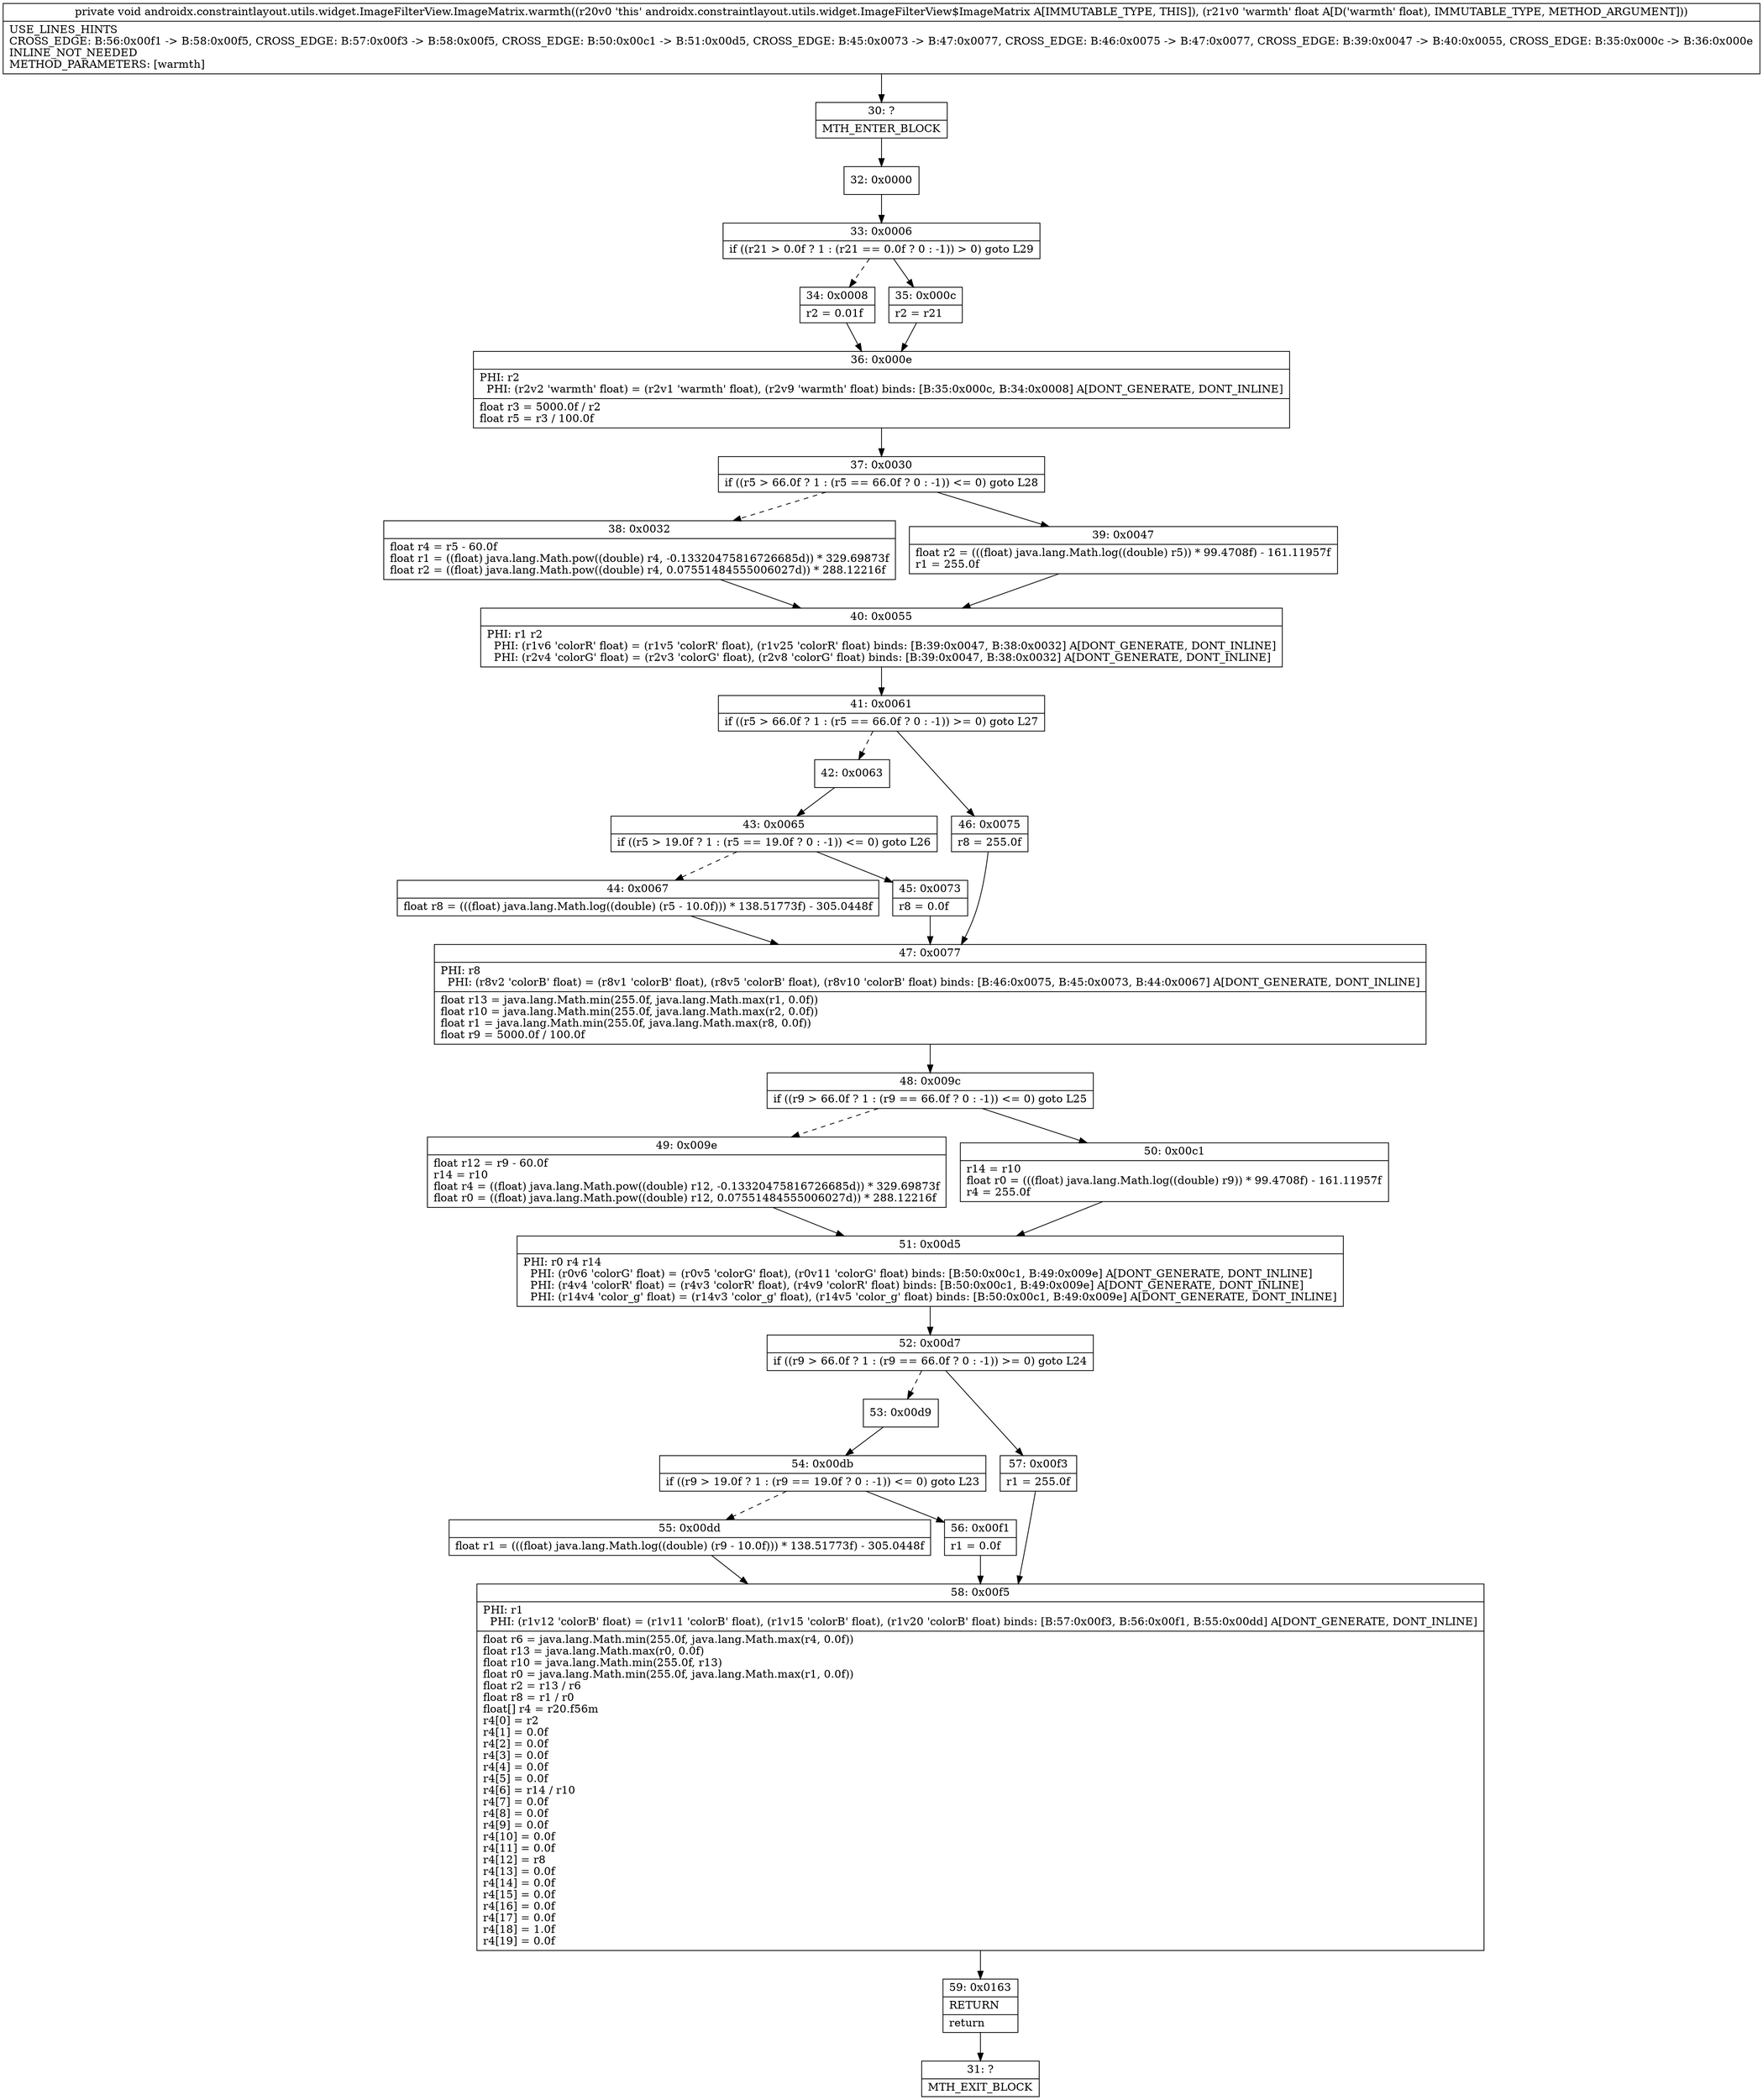 digraph "CFG forandroidx.constraintlayout.utils.widget.ImageFilterView.ImageMatrix.warmth(F)V" {
Node_30 [shape=record,label="{30\:\ ?|MTH_ENTER_BLOCK\l}"];
Node_32 [shape=record,label="{32\:\ 0x0000}"];
Node_33 [shape=record,label="{33\:\ 0x0006|if ((r21 \> 0.0f ? 1 : (r21 == 0.0f ? 0 : \-1)) \> 0) goto L29\l}"];
Node_34 [shape=record,label="{34\:\ 0x0008|r2 = 0.01f\l}"];
Node_36 [shape=record,label="{36\:\ 0x000e|PHI: r2 \l  PHI: (r2v2 'warmth' float) = (r2v1 'warmth' float), (r2v9 'warmth' float) binds: [B:35:0x000c, B:34:0x0008] A[DONT_GENERATE, DONT_INLINE]\l|float r3 = 5000.0f \/ r2\lfloat r5 = r3 \/ 100.0f\l}"];
Node_37 [shape=record,label="{37\:\ 0x0030|if ((r5 \> 66.0f ? 1 : (r5 == 66.0f ? 0 : \-1)) \<= 0) goto L28\l}"];
Node_38 [shape=record,label="{38\:\ 0x0032|float r4 = r5 \- 60.0f\lfloat r1 = ((float) java.lang.Math.pow((double) r4, \-0.13320475816726685d)) * 329.69873f\lfloat r2 = ((float) java.lang.Math.pow((double) r4, 0.07551484555006027d)) * 288.12216f\l}"];
Node_40 [shape=record,label="{40\:\ 0x0055|PHI: r1 r2 \l  PHI: (r1v6 'colorR' float) = (r1v5 'colorR' float), (r1v25 'colorR' float) binds: [B:39:0x0047, B:38:0x0032] A[DONT_GENERATE, DONT_INLINE]\l  PHI: (r2v4 'colorG' float) = (r2v3 'colorG' float), (r2v8 'colorG' float) binds: [B:39:0x0047, B:38:0x0032] A[DONT_GENERATE, DONT_INLINE]\l}"];
Node_41 [shape=record,label="{41\:\ 0x0061|if ((r5 \> 66.0f ? 1 : (r5 == 66.0f ? 0 : \-1)) \>= 0) goto L27\l}"];
Node_42 [shape=record,label="{42\:\ 0x0063}"];
Node_43 [shape=record,label="{43\:\ 0x0065|if ((r5 \> 19.0f ? 1 : (r5 == 19.0f ? 0 : \-1)) \<= 0) goto L26\l}"];
Node_44 [shape=record,label="{44\:\ 0x0067|float r8 = (((float) java.lang.Math.log((double) (r5 \- 10.0f))) * 138.51773f) \- 305.0448f\l}"];
Node_47 [shape=record,label="{47\:\ 0x0077|PHI: r8 \l  PHI: (r8v2 'colorB' float) = (r8v1 'colorB' float), (r8v5 'colorB' float), (r8v10 'colorB' float) binds: [B:46:0x0075, B:45:0x0073, B:44:0x0067] A[DONT_GENERATE, DONT_INLINE]\l|float r13 = java.lang.Math.min(255.0f, java.lang.Math.max(r1, 0.0f))\lfloat r10 = java.lang.Math.min(255.0f, java.lang.Math.max(r2, 0.0f))\lfloat r1 = java.lang.Math.min(255.0f, java.lang.Math.max(r8, 0.0f))\lfloat r9 = 5000.0f \/ 100.0f\l}"];
Node_48 [shape=record,label="{48\:\ 0x009c|if ((r9 \> 66.0f ? 1 : (r9 == 66.0f ? 0 : \-1)) \<= 0) goto L25\l}"];
Node_49 [shape=record,label="{49\:\ 0x009e|float r12 = r9 \- 60.0f\lr14 = r10\lfloat r4 = ((float) java.lang.Math.pow((double) r12, \-0.13320475816726685d)) * 329.69873f\lfloat r0 = ((float) java.lang.Math.pow((double) r12, 0.07551484555006027d)) * 288.12216f\l}"];
Node_51 [shape=record,label="{51\:\ 0x00d5|PHI: r0 r4 r14 \l  PHI: (r0v6 'colorG' float) = (r0v5 'colorG' float), (r0v11 'colorG' float) binds: [B:50:0x00c1, B:49:0x009e] A[DONT_GENERATE, DONT_INLINE]\l  PHI: (r4v4 'colorR' float) = (r4v3 'colorR' float), (r4v9 'colorR' float) binds: [B:50:0x00c1, B:49:0x009e] A[DONT_GENERATE, DONT_INLINE]\l  PHI: (r14v4 'color_g' float) = (r14v3 'color_g' float), (r14v5 'color_g' float) binds: [B:50:0x00c1, B:49:0x009e] A[DONT_GENERATE, DONT_INLINE]\l}"];
Node_52 [shape=record,label="{52\:\ 0x00d7|if ((r9 \> 66.0f ? 1 : (r9 == 66.0f ? 0 : \-1)) \>= 0) goto L24\l}"];
Node_53 [shape=record,label="{53\:\ 0x00d9}"];
Node_54 [shape=record,label="{54\:\ 0x00db|if ((r9 \> 19.0f ? 1 : (r9 == 19.0f ? 0 : \-1)) \<= 0) goto L23\l}"];
Node_55 [shape=record,label="{55\:\ 0x00dd|float r1 = (((float) java.lang.Math.log((double) (r9 \- 10.0f))) * 138.51773f) \- 305.0448f\l}"];
Node_58 [shape=record,label="{58\:\ 0x00f5|PHI: r1 \l  PHI: (r1v12 'colorB' float) = (r1v11 'colorB' float), (r1v15 'colorB' float), (r1v20 'colorB' float) binds: [B:57:0x00f3, B:56:0x00f1, B:55:0x00dd] A[DONT_GENERATE, DONT_INLINE]\l|float r6 = java.lang.Math.min(255.0f, java.lang.Math.max(r4, 0.0f))\lfloat r13 = java.lang.Math.max(r0, 0.0f)\lfloat r10 = java.lang.Math.min(255.0f, r13)\lfloat r0 = java.lang.Math.min(255.0f, java.lang.Math.max(r1, 0.0f))\lfloat r2 = r13 \/ r6\lfloat r8 = r1 \/ r0\lfloat[] r4 = r20.f56m\lr4[0] = r2\lr4[1] = 0.0f\lr4[2] = 0.0f\lr4[3] = 0.0f\lr4[4] = 0.0f\lr4[5] = 0.0f\lr4[6] = r14 \/ r10\lr4[7] = 0.0f\lr4[8] = 0.0f\lr4[9] = 0.0f\lr4[10] = 0.0f\lr4[11] = 0.0f\lr4[12] = r8\lr4[13] = 0.0f\lr4[14] = 0.0f\lr4[15] = 0.0f\lr4[16] = 0.0f\lr4[17] = 0.0f\lr4[18] = 1.0f\lr4[19] = 0.0f\l}"];
Node_59 [shape=record,label="{59\:\ 0x0163|RETURN\l|return\l}"];
Node_31 [shape=record,label="{31\:\ ?|MTH_EXIT_BLOCK\l}"];
Node_56 [shape=record,label="{56\:\ 0x00f1|r1 = 0.0f\l}"];
Node_57 [shape=record,label="{57\:\ 0x00f3|r1 = 255.0f\l}"];
Node_50 [shape=record,label="{50\:\ 0x00c1|r14 = r10\lfloat r0 = (((float) java.lang.Math.log((double) r9)) * 99.4708f) \- 161.11957f\lr4 = 255.0f\l}"];
Node_45 [shape=record,label="{45\:\ 0x0073|r8 = 0.0f\l}"];
Node_46 [shape=record,label="{46\:\ 0x0075|r8 = 255.0f\l}"];
Node_39 [shape=record,label="{39\:\ 0x0047|float r2 = (((float) java.lang.Math.log((double) r5)) * 99.4708f) \- 161.11957f\lr1 = 255.0f\l}"];
Node_35 [shape=record,label="{35\:\ 0x000c|r2 = r21\l}"];
MethodNode[shape=record,label="{private void androidx.constraintlayout.utils.widget.ImageFilterView.ImageMatrix.warmth((r20v0 'this' androidx.constraintlayout.utils.widget.ImageFilterView$ImageMatrix A[IMMUTABLE_TYPE, THIS]), (r21v0 'warmth' float A[D('warmth' float), IMMUTABLE_TYPE, METHOD_ARGUMENT]))  | USE_LINES_HINTS\lCROSS_EDGE: B:56:0x00f1 \-\> B:58:0x00f5, CROSS_EDGE: B:57:0x00f3 \-\> B:58:0x00f5, CROSS_EDGE: B:50:0x00c1 \-\> B:51:0x00d5, CROSS_EDGE: B:45:0x0073 \-\> B:47:0x0077, CROSS_EDGE: B:46:0x0075 \-\> B:47:0x0077, CROSS_EDGE: B:39:0x0047 \-\> B:40:0x0055, CROSS_EDGE: B:35:0x000c \-\> B:36:0x000e\lINLINE_NOT_NEEDED\lMETHOD_PARAMETERS: [warmth]\l}"];
MethodNode -> Node_30;Node_30 -> Node_32;
Node_32 -> Node_33;
Node_33 -> Node_34[style=dashed];
Node_33 -> Node_35;
Node_34 -> Node_36;
Node_36 -> Node_37;
Node_37 -> Node_38[style=dashed];
Node_37 -> Node_39;
Node_38 -> Node_40;
Node_40 -> Node_41;
Node_41 -> Node_42[style=dashed];
Node_41 -> Node_46;
Node_42 -> Node_43;
Node_43 -> Node_44[style=dashed];
Node_43 -> Node_45;
Node_44 -> Node_47;
Node_47 -> Node_48;
Node_48 -> Node_49[style=dashed];
Node_48 -> Node_50;
Node_49 -> Node_51;
Node_51 -> Node_52;
Node_52 -> Node_53[style=dashed];
Node_52 -> Node_57;
Node_53 -> Node_54;
Node_54 -> Node_55[style=dashed];
Node_54 -> Node_56;
Node_55 -> Node_58;
Node_58 -> Node_59;
Node_59 -> Node_31;
Node_56 -> Node_58;
Node_57 -> Node_58;
Node_50 -> Node_51;
Node_45 -> Node_47;
Node_46 -> Node_47;
Node_39 -> Node_40;
Node_35 -> Node_36;
}


